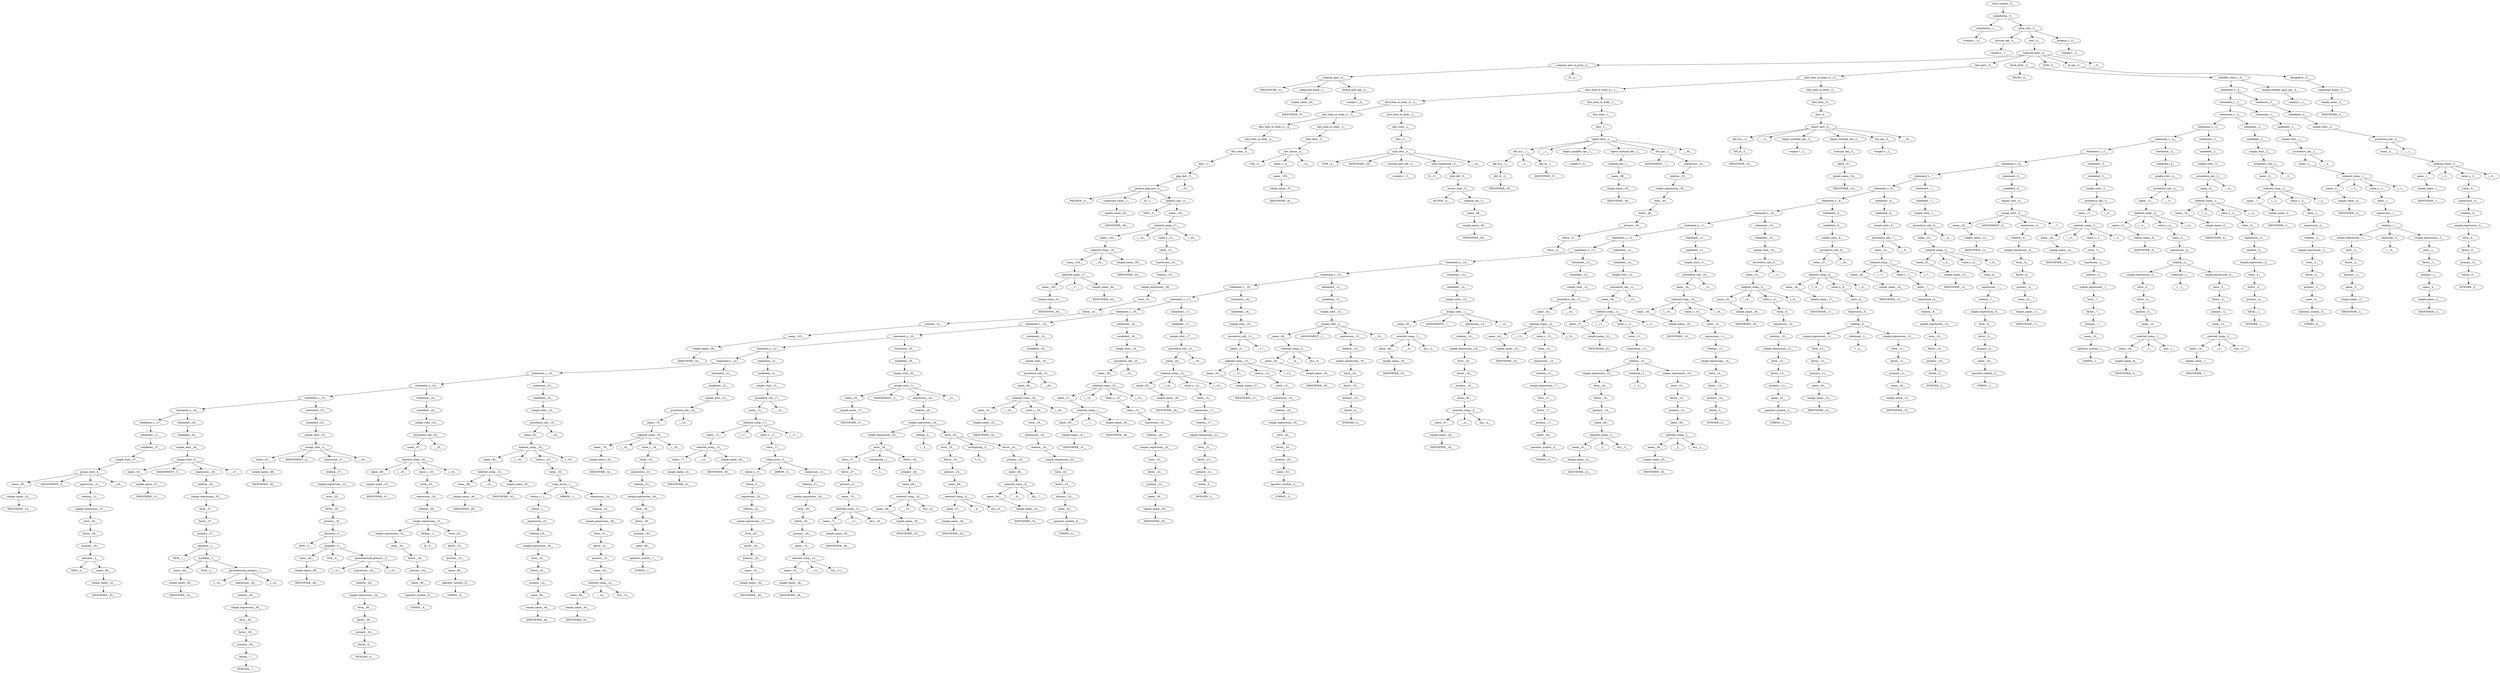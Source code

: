 digraph G {
	" start_symbol__0__ " -> " compilation__0__ ";
	" compilation__0__ " -> " compilation__1__ ";
	" compilation__0__ " -> " comp_unit__0__ ";
	" comp_unit__0__ " -> " private_opt__0__ ";
	" comp_unit__0__ " -> " unit__0__ ";
	" comp_unit__0__ " -> " pragma_s__0__ ";
	" pragma_s__0__ " -> " <empty>__0__ ";
	" unit__0__ " -> " subprog_body__0__ ";
	" subprog_body__0__ " -> " subprog_spec_is_push__0__ ";
	" subprog_body__0__ " -> " decl_part__0__ ";
	" subprog_body__0__ " -> " block_body__0__ ";
	" subprog_body__0__ " -> " END__0__ ";
	" subprog_body__0__ " -> " id_opt__0__ ";
	" subprog_body__0__ " -> " ;__0__ ";
	" id_opt__0__ " -> " designator__0__ ";
	" designator__0__ " -> " compound_name__0__ ";
	" compound_name__0__ " -> " simple_name__0__ ";
	" simple_name__0__ " -> " IDENTIFIER__0__ ";
	" block_body__0__ " -> " BEGIN__0__ ";
	" block_body__0__ " -> " handled_stmt_s__0__ ";
	" handled_stmt_s__0__ " -> " statement_s__0__ ";
	" handled_stmt_s__0__ " -> " except_handler_part_opt__0__ ";
	" except_handler_part_opt__0__ " -> " <empty>__1__ ";
	" statement_s__0__ " -> " statement_s__1__ ";
	" statement_s__0__ " -> " statement__0__ ";
	" statement__0__ " -> " unlabeled__0__ ";
	" unlabeled__0__ " -> " simple_stmt__0__ ";
	" simple_stmt__0__ " -> " procedure_call__0__ ";
	" procedure_call__0__ " -> " name__0__ ";
	" procedure_call__0__ " -> " ;__1__ ";
	" name__0__ " -> " indexed_comp__0__ ";
	" indexed_comp__0__ " -> " name__1__ ";
	" indexed_comp__0__ " -> " (__0__ ";
	" indexed_comp__0__ " -> " value_s__0__ ";
	" indexed_comp__0__ " -> " )__0__ ";
	" value_s__0__ " -> " value__0__ ";
	" value__0__ " -> " expression__0__ ";
	" expression__0__ " -> " relation__0__ ";
	" relation__0__ " -> " simple_expression__0__ ";
	" simple_expression__0__ " -> " term__0__ ";
	" term__0__ " -> " factor__0__ ";
	" factor__0__ " -> " primary__0__ ";
	" primary__0__ " -> " literal__0__ ";
	" literal__0__ " -> " INTEGER__0__ ";
	" name__1__ " -> " simple_name__1__ ";
	" simple_name__1__ " -> " IDENTIFIER__1__ ";
	" statement_s__1__ " -> " statement_s__2__ ";
	" statement_s__1__ " -> " statement__1__ ";
	" statement__1__ " -> " unlabeled__1__ ";
	" unlabeled__1__ " -> " simple_stmt__1__ ";
	" simple_stmt__1__ " -> " procedure_call__1__ ";
	" procedure_call__1__ " -> " name__2__ ";
	" procedure_call__1__ " -> " ;__2__ ";
	" name__2__ " -> " indexed_comp__1__ ";
	" indexed_comp__1__ " -> " name__3__ ";
	" indexed_comp__1__ " -> " (__1__ ";
	" indexed_comp__1__ " -> " value_s__1__ ";
	" indexed_comp__1__ " -> " )__1__ ";
	" value_s__1__ " -> " value__1__ ";
	" value__1__ " -> " expression__1__ ";
	" expression__1__ " -> " relation__1__ ";
	" relation__1__ " -> " simple_expression__1__ ";
	" relation__1__ " -> " relational__0__ ";
	" relation__1__ " -> " simple_expression__2__ ";
	" simple_expression__2__ " -> " term__1__ ";
	" term__1__ " -> " factor__1__ ";
	" factor__1__ " -> " primary__1__ ";
	" primary__1__ " -> " name__4__ ";
	" name__4__ " -> " simple_name__2__ ";
	" simple_name__2__ " -> " IDENTIFIER__2__ ";
	" relational__0__ " -> " =__0__ ";
	" simple_expression__1__ " -> " term__2__ ";
	" term__2__ " -> " factor__2__ ";
	" factor__2__ " -> " primary__2__ ";
	" primary__2__ " -> " name__5__ ";
	" name__5__ " -> " simple_name__3__ ";
	" simple_name__3__ " -> " IDENTIFIER__3__ ";
	" name__3__ " -> " simple_name__4__ ";
	" simple_name__4__ " -> " IDENTIFIER__4__ ";
	" statement_s__2__ " -> " statement_s__3__ ";
	" statement_s__2__ " -> " statement__2__ ";
	" statement__2__ " -> " unlabeled__2__ ";
	" unlabeled__2__ " -> " simple_stmt__2__ ";
	" simple_stmt__2__ " -> " procedure_call__2__ ";
	" procedure_call__2__ " -> " name__6__ ";
	" procedure_call__2__ " -> " ;__3__ ";
	" name__6__ " -> " indexed_comp__2__ ";
	" indexed_comp__2__ " -> " name__7__ ";
	" indexed_comp__2__ " -> " (__2__ ";
	" indexed_comp__2__ " -> " value_s__2__ ";
	" indexed_comp__2__ " -> " )__2__ ";
	" value_s__2__ " -> " value__2__ ";
	" value__2__ " -> " expression__2__ ";
	" expression__2__ " -> " relation__2__ ";
	" relation__2__ " -> " simple_expression__3__ ";
	" simple_expression__3__ " -> " term__3__ ";
	" term__3__ " -> " factor__3__ ";
	" factor__3__ " -> " primary__3__ ";
	" primary__3__ " -> " name__8__ ";
	" name__8__ " -> " operator_symbol__0__ ";
	" operator_symbol__0__ " -> " STRING__0__ ";
	" name__7__ " -> " simple_name__5__ ";
	" simple_name__5__ " -> " IDENTIFIER__5__ ";
	" statement_s__3__ " -> " statement_s__4__ ";
	" statement_s__3__ " -> " statement__3__ ";
	" statement__3__ " -> " unlabeled__3__ ";
	" unlabeled__3__ " -> " simple_stmt__3__ ";
	" simple_stmt__3__ " -> " procedure_call__3__ ";
	" procedure_call__3__ " -> " name__9__ ";
	" procedure_call__3__ " -> " ;__4__ ";
	" name__9__ " -> " indexed_comp__3__ ";
	" indexed_comp__3__ " -> " name__10__ ";
	" indexed_comp__3__ " -> " (__3__ ";
	" indexed_comp__3__ " -> " value_s__3__ ";
	" indexed_comp__3__ " -> " )__3__ ";
	" value_s__3__ " -> " value__3__ ";
	" value__3__ " -> " expression__3__ ";
	" expression__3__ " -> " relation__3__ ";
	" relation__3__ " -> " simple_expression__4__ ";
	" simple_expression__4__ " -> " term__4__ ";
	" term__4__ " -> " factor__4__ ";
	" factor__4__ " -> " primary__4__ ";
	" primary__4__ " -> " literal__1__ ";
	" literal__1__ " -> " INTEGER__1__ ";
	" name__10__ " -> " simple_name__6__ ";
	" simple_name__6__ " -> " IDENTIFIER__6__ ";
	" statement_s__4__ " -> " statement_s__5__ ";
	" statement_s__4__ " -> " statement__4__ ";
	" statement__4__ " -> " unlabeled__4__ ";
	" unlabeled__4__ " -> " simple_stmt__4__ ";
	" simple_stmt__4__ " -> " procedure_call__4__ ";
	" procedure_call__4__ " -> " name__11__ ";
	" procedure_call__4__ " -> " ;__5__ ";
	" name__11__ " -> " indexed_comp__4__ ";
	" indexed_comp__4__ " -> " name__12__ ";
	" indexed_comp__4__ " -> " (__4__ ";
	" indexed_comp__4__ " -> " value_s__4__ ";
	" indexed_comp__4__ " -> " )__4__ ";
	" value_s__4__ " -> " value__4__ ";
	" value__4__ " -> " expression__4__ ";
	" expression__4__ " -> " relation__4__ ";
	" relation__4__ " -> " simple_expression__5__ ";
	" relation__4__ " -> " relational__1__ ";
	" relation__4__ " -> " simple_expression__6__ ";
	" simple_expression__6__ " -> " term__5__ ";
	" term__5__ " -> " factor__5__ ";
	" factor__5__ " -> " primary__5__ ";
	" primary__5__ " -> " name__13__ ";
	" name__13__ " -> " selected_comp__0__ ";
	" selected_comp__0__ " -> " name__14__ ";
	" selected_comp__0__ " -> " .__0__ ";
	" selected_comp__0__ " -> " ALL__0__ ";
	" name__14__ " -> " simple_name__7__ ";
	" simple_name__7__ " -> " IDENTIFIER__7__ ";
	" relational__1__ " -> " =__1__ ";
	" simple_expression__5__ " -> " term__6__ ";
	" term__6__ " -> " factor__6__ ";
	" factor__6__ " -> " primary__6__ ";
	" primary__6__ " -> " name__15__ ";
	" name__15__ " -> " selected_comp__1__ ";
	" selected_comp__1__ " -> " name__16__ ";
	" selected_comp__1__ " -> " .__1__ ";
	" selected_comp__1__ " -> " ALL__1__ ";
	" name__16__ " -> " simple_name__8__ ";
	" simple_name__8__ " -> " IDENTIFIER__8__ ";
	" name__12__ " -> " simple_name__9__ ";
	" simple_name__9__ " -> " IDENTIFIER__9__ ";
	" statement_s__5__ " -> " statement_s__6__ ";
	" statement_s__5__ " -> " statement__5__ ";
	" statement__5__ " -> " unlabeled__5__ ";
	" unlabeled__5__ " -> " simple_stmt__5__ ";
	" simple_stmt__5__ " -> " procedure_call__5__ ";
	" procedure_call__5__ " -> " name__17__ ";
	" procedure_call__5__ " -> " ;__6__ ";
	" name__17__ " -> " indexed_comp__5__ ";
	" indexed_comp__5__ " -> " name__18__ ";
	" indexed_comp__5__ " -> " (__5__ ";
	" indexed_comp__5__ " -> " value_s__5__ ";
	" indexed_comp__5__ " -> " )__5__ ";
	" value_s__5__ " -> " value__5__ ";
	" value__5__ " -> " expression__5__ ";
	" expression__5__ " -> " relation__5__ ";
	" relation__5__ " -> " simple_expression__7__ ";
	" simple_expression__7__ " -> " term__7__ ";
	" term__7__ " -> " factor__7__ ";
	" factor__7__ " -> " primary__7__ ";
	" primary__7__ " -> " name__19__ ";
	" name__19__ " -> " operator_symbol__1__ ";
	" operator_symbol__1__ " -> " STRING__1__ ";
	" name__18__ " -> " simple_name__10__ ";
	" simple_name__10__ " -> " IDENTIFIER__10__ ";
	" statement_s__6__ " -> " statement_s__7__ ";
	" statement_s__6__ " -> " statement__6__ ";
	" statement__6__ " -> " unlabeled__6__ ";
	" unlabeled__6__ " -> " simple_stmt__6__ ";
	" simple_stmt__6__ " -> " assign_stmt__0__ ";
	" assign_stmt__0__ " -> " name__20__ ";
	" assign_stmt__0__ " -> " ASSIGNMENT__0__ ";
	" assign_stmt__0__ " -> " expression__6__ ";
	" assign_stmt__0__ " -> " ;__7__ ";
	" expression__6__ " -> " relation__6__ ";
	" relation__6__ " -> " simple_expression__8__ ";
	" simple_expression__8__ " -> " term__8__ ";
	" term__8__ " -> " factor__8__ ";
	" factor__8__ " -> " primary__8__ ";
	" primary__8__ " -> " name__21__ ";
	" name__21__ " -> " simple_name__11__ ";
	" simple_name__11__ " -> " IDENTIFIER__11__ ";
	" name__20__ " -> " simple_name__12__ ";
	" simple_name__12__ " -> " IDENTIFIER__12__ ";
	" statement_s__7__ " -> " statement_s__8__ ";
	" statement_s__7__ " -> " statement__7__ ";
	" statement__7__ " -> " unlabeled__7__ ";
	" unlabeled__7__ " -> " simple_stmt__7__ ";
	" simple_stmt__7__ " -> " procedure_call__6__ ";
	" procedure_call__6__ " -> " name__22__ ";
	" procedure_call__6__ " -> " ;__8__ ";
	" name__22__ " -> " indexed_comp__6__ ";
	" indexed_comp__6__ " -> " name__23__ ";
	" indexed_comp__6__ " -> " (__6__ ";
	" indexed_comp__6__ " -> " value_s__6__ ";
	" indexed_comp__6__ " -> " )__6__ ";
	" value_s__6__ " -> " value__6__ ";
	" value__6__ " -> " expression__7__ ";
	" expression__7__ " -> " relation__7__ ";
	" relation__7__ " -> " simple_expression__9__ ";
	" simple_expression__9__ " -> " term__9__ ";
	" term__9__ " -> " factor__9__ ";
	" factor__9__ " -> " primary__9__ ";
	" primary__9__ " -> " name__24__ ";
	" name__24__ " -> " operator_symbol__2__ ";
	" operator_symbol__2__ " -> " STRING__2__ ";
	" name__23__ " -> " simple_name__13__ ";
	" simple_name__13__ " -> " IDENTIFIER__13__ ";
	" statement_s__8__ " -> " statement_s__9__ ";
	" statement_s__8__ " -> " statement__8__ ";
	" statement__8__ " -> " unlabeled__8__ ";
	" unlabeled__8__ " -> " simple_stmt__8__ ";
	" simple_stmt__8__ " -> " procedure_call__7__ ";
	" procedure_call__7__ " -> " name__25__ ";
	" procedure_call__7__ " -> " ;__9__ ";
	" name__25__ " -> " indexed_comp__7__ ";
	" indexed_comp__7__ " -> " name__26__ ";
	" indexed_comp__7__ " -> " (__7__ ";
	" indexed_comp__7__ " -> " value_s__7__ ";
	" indexed_comp__7__ " -> " )__7__ ";
	" value_s__7__ " -> " value__7__ ";
	" value__7__ " -> " expression__8__ ";
	" expression__8__ " -> " relation__8__ ";
	" relation__8__ " -> " simple_expression__10__ ";
	" simple_expression__10__ " -> " term__10__ ";
	" term__10__ " -> " factor__10__ ";
	" factor__10__ " -> " primary__10__ ";
	" primary__10__ " -> " literal__2__ ";
	" literal__2__ " -> " INTEGER__2__ ";
	" name__26__ " -> " simple_name__14__ ";
	" simple_name__14__ " -> " IDENTIFIER__14__ ";
	" statement_s__9__ " -> " statement_s__10__ ";
	" statement_s__9__ " -> " statement__9__ ";
	" statement__9__ " -> " unlabeled__9__ ";
	" unlabeled__9__ " -> " simple_stmt__9__ ";
	" simple_stmt__9__ " -> " procedure_call__8__ ";
	" procedure_call__8__ " -> " name__27__ ";
	" procedure_call__8__ " -> " ;__10__ ";
	" name__27__ " -> " indexed_comp__8__ ";
	" indexed_comp__8__ " -> " name__28__ ";
	" indexed_comp__8__ " -> " (__8__ ";
	" indexed_comp__8__ " -> " value_s__8__ ";
	" indexed_comp__8__ " -> " )__8__ ";
	" value_s__8__ " -> " value__8__ ";
	" value__8__ " -> " expression__9__ ";
	" expression__9__ " -> " relation__9__ ";
	" relation__9__ " -> " simple_expression__11__ ";
	" relation__9__ " -> " relational__2__ ";
	" relation__9__ " -> " simple_expression__12__ ";
	" simple_expression__12__ " -> " term__11__ ";
	" term__11__ " -> " factor__11__ ";
	" factor__11__ " -> " primary__11__ ";
	" primary__11__ " -> " name__29__ ";
	" name__29__ " -> " simple_name__15__ ";
	" simple_name__15__ " -> " IDENTIFIER__15__ ";
	" relational__2__ " -> " =__2__ ";
	" simple_expression__11__ " -> " term__12__ ";
	" term__12__ " -> " factor__12__ ";
	" factor__12__ " -> " primary__12__ ";
	" primary__12__ " -> " name__30__ ";
	" name__30__ " -> " simple_name__16__ ";
	" simple_name__16__ " -> " IDENTIFIER__16__ ";
	" name__28__ " -> " simple_name__17__ ";
	" simple_name__17__ " -> " IDENTIFIER__17__ ";
	" statement_s__10__ " -> " statement_s__11__ ";
	" statement_s__10__ " -> " statement__10__ ";
	" statement__10__ " -> " unlabeled__10__ ";
	" unlabeled__10__ " -> " simple_stmt__10__ ";
	" simple_stmt__10__ " -> " procedure_call__9__ ";
	" procedure_call__9__ " -> " name__31__ ";
	" procedure_call__9__ " -> " ;__11__ ";
	" name__31__ " -> " indexed_comp__9__ ";
	" indexed_comp__9__ " -> " name__32__ ";
	" indexed_comp__9__ " -> " (__9__ ";
	" indexed_comp__9__ " -> " value_s__9__ ";
	" indexed_comp__9__ " -> " )__9__ ";
	" value_s__9__ " -> " value__9__ ";
	" value__9__ " -> " expression__10__ ";
	" expression__10__ " -> " relation__10__ ";
	" relation__10__ " -> " simple_expression__13__ ";
	" simple_expression__13__ " -> " term__13__ ";
	" term__13__ " -> " factor__13__ ";
	" factor__13__ " -> " primary__13__ ";
	" primary__13__ " -> " name__33__ ";
	" name__33__ " -> " operator_symbol__3__ ";
	" operator_symbol__3__ " -> " STRING__3__ ";
	" name__32__ " -> " simple_name__18__ ";
	" simple_name__18__ " -> " IDENTIFIER__18__ ";
	" statement_s__11__ " -> " statement_s__12__ ";
	" statement_s__11__ " -> " statement__11__ ";
	" statement__11__ " -> " unlabeled__11__ ";
	" unlabeled__11__ " -> " simple_stmt__11__ ";
	" simple_stmt__11__ " -> " procedure_call__10__ ";
	" procedure_call__10__ " -> " name__34__ ";
	" procedure_call__10__ " -> " ;__12__ ";
	" name__34__ " -> " indexed_comp__10__ ";
	" indexed_comp__10__ " -> " name__35__ ";
	" indexed_comp__10__ " -> " (__10__ ";
	" indexed_comp__10__ " -> " value_s__10__ ";
	" indexed_comp__10__ " -> " )__10__ ";
	" value_s__10__ " -> " value__10__ ";
	" value__10__ " -> " expression__11__ ";
	" expression__11__ " -> " relation__11__ ";
	" relation__11__ " -> " simple_expression__14__ ";
	" simple_expression__14__ " -> " term__14__ ";
	" term__14__ " -> " factor__14__ ";
	" factor__14__ " -> " primary__14__ ";
	" primary__14__ " -> " literal__3__ ";
	" literal__3__ " -> " INTEGER__3__ ";
	" name__35__ " -> " simple_name__19__ ";
	" simple_name__19__ " -> " IDENTIFIER__19__ ";
	" statement_s__12__ " -> " statement_s__13__ ";
	" statement_s__12__ " -> " statement__12__ ";
	" statement__12__ " -> " unlabeled__12__ ";
	" unlabeled__12__ " -> " simple_stmt__12__ ";
	" simple_stmt__12__ " -> " procedure_call__11__ ";
	" procedure_call__11__ " -> " name__36__ ";
	" procedure_call__11__ " -> " ;__13__ ";
	" name__36__ " -> " indexed_comp__11__ ";
	" indexed_comp__11__ " -> " name__37__ ";
	" indexed_comp__11__ " -> " (__11__ ";
	" indexed_comp__11__ " -> " value_s__11__ ";
	" indexed_comp__11__ " -> " )__11__ ";
	" value_s__11__ " -> " value__11__ ";
	" value__11__ " -> " expression__12__ ";
	" expression__12__ " -> " relation__12__ ";
	" relation__12__ " -> " simple_expression__15__ ";
	" relation__12__ " -> " relational__3__ ";
	" relation__12__ " -> " simple_expression__16__ ";
	" simple_expression__16__ " -> " term__15__ ";
	" term__15__ " -> " factor__15__ ";
	" factor__15__ " -> " primary__15__ ";
	" primary__15__ " -> " name__38__ ";
	" name__38__ " -> " selected_comp__2__ ";
	" selected_comp__2__ " -> " name__39__ ";
	" selected_comp__2__ " -> " .__2__ ";
	" selected_comp__2__ " -> " ALL__2__ ";
	" name__39__ " -> " simple_name__20__ ";
	" simple_name__20__ " -> " IDENTIFIER__20__ ";
	" relational__3__ " -> " =__3__ ";
	" simple_expression__15__ " -> " term__16__ ";
	" term__16__ " -> " factor__16__ ";
	" factor__16__ " -> " primary__16__ ";
	" primary__16__ " -> " name__40__ ";
	" name__40__ " -> " selected_comp__3__ ";
	" selected_comp__3__ " -> " name__41__ ";
	" selected_comp__3__ " -> " .__3__ ";
	" selected_comp__3__ " -> " ALL__3__ ";
	" name__41__ " -> " simple_name__21__ ";
	" simple_name__21__ " -> " IDENTIFIER__21__ ";
	" name__37__ " -> " simple_name__22__ ";
	" simple_name__22__ " -> " IDENTIFIER__22__ ";
	" statement_s__13__ " -> " statement_s__14__ ";
	" statement_s__13__ " -> " statement__13__ ";
	" statement__13__ " -> " unlabeled__13__ ";
	" unlabeled__13__ " -> " simple_stmt__13__ ";
	" simple_stmt__13__ " -> " procedure_call__12__ ";
	" procedure_call__12__ " -> " name__42__ ";
	" procedure_call__12__ " -> " ;__14__ ";
	" name__42__ " -> " indexed_comp__12__ ";
	" indexed_comp__12__ " -> " name__43__ ";
	" indexed_comp__12__ " -> " (__12__ ";
	" indexed_comp__12__ " -> " value_s__12__ ";
	" indexed_comp__12__ " -> " )__12__ ";
	" value_s__12__ " -> " value__12__ ";
	" value__12__ " -> " expression__13__ ";
	" expression__13__ " -> " relation__13__ ";
	" relation__13__ " -> " simple_expression__17__ ";
	" simple_expression__17__ " -> " term__17__ ";
	" term__17__ " -> " factor__17__ ";
	" factor__17__ " -> " primary__17__ ";
	" primary__17__ " -> " name__44__ ";
	" name__44__ " -> " operator_symbol__4__ ";
	" operator_symbol__4__ " -> " STRING__4__ ";
	" name__43__ " -> " simple_name__23__ ";
	" simple_name__23__ " -> " IDENTIFIER__23__ ";
	" statement_s__14__ " -> " statement_s__15__ ";
	" statement_s__14__ " -> " statement__14__ ";
	" statement__14__ " -> " unlabeled__14__ ";
	" unlabeled__14__ " -> " simple_stmt__14__ ";
	" simple_stmt__14__ " -> " assign_stmt__1__ ";
	" assign_stmt__1__ " -> " name__45__ ";
	" assign_stmt__1__ " -> " ASSIGNMENT__1__ ";
	" assign_stmt__1__ " -> " expression__14__ ";
	" assign_stmt__1__ " -> " ;__15__ ";
	" expression__14__ " -> " relation__14__ ";
	" relation__14__ " -> " simple_expression__18__ ";
	" simple_expression__18__ " -> " term__18__ ";
	" term__18__ " -> " factor__18__ ";
	" factor__18__ " -> " primary__18__ ";
	" primary__18__ " -> " name__46__ ";
	" name__46__ " -> " selected_comp__4__ ";
	" selected_comp__4__ " -> " name__47__ ";
	" selected_comp__4__ " -> " .__4__ ";
	" selected_comp__4__ " -> " ALL__4__ ";
	" name__47__ " -> " simple_name__24__ ";
	" simple_name__24__ " -> " IDENTIFIER__24__ ";
	" name__45__ " -> " selected_comp__5__ ";
	" selected_comp__5__ " -> " name__48__ ";
	" selected_comp__5__ " -> " .__5__ ";
	" selected_comp__5__ " -> " ALL__5__ ";
	" name__48__ " -> " simple_name__25__ ";
	" simple_name__25__ " -> " IDENTIFIER__25__ ";
	" statement_s__15__ " -> " statement_s__16__ ";
	" statement_s__15__ " -> " statement__15__ ";
	" statement__15__ " -> " unlabeled__15__ ";
	" unlabeled__15__ " -> " simple_stmt__15__ ";
	" simple_stmt__15__ " -> " assign_stmt__2__ ";
	" assign_stmt__2__ " -> " name__49__ ";
	" assign_stmt__2__ " -> " ASSIGNMENT__2__ ";
	" assign_stmt__2__ " -> " expression__15__ ";
	" assign_stmt__2__ " -> " ;__16__ ";
	" expression__15__ " -> " relation__15__ ";
	" relation__15__ " -> " simple_expression__19__ ";
	" simple_expression__19__ " -> " term__19__ ";
	" term__19__ " -> " factor__19__ ";
	" factor__19__ " -> " primary__19__ ";
	" primary__19__ " -> " literal__4__ ";
	" literal__4__ " -> " INTEGER__4__ ";
	" name__49__ " -> " selected_comp__6__ ";
	" selected_comp__6__ " -> " name__50__ ";
	" selected_comp__6__ " -> " .__6__ ";
	" selected_comp__6__ " -> " ALL__6__ ";
	" name__50__ " -> " simple_name__26__ ";
	" simple_name__26__ " -> " IDENTIFIER__26__ ";
	" statement_s__16__ " -> " statement_s__17__ ";
	" statement_s__16__ " -> " statement__16__ ";
	" statement__16__ " -> " unlabeled__16__ ";
	" unlabeled__16__ " -> " simple_stmt__16__ ";
	" simple_stmt__16__ " -> " procedure_call__13__ ";
	" procedure_call__13__ " -> " name__51__ ";
	" procedure_call__13__ " -> " ;__17__ ";
	" name__51__ " -> " indexed_comp__13__ ";
	" indexed_comp__13__ " -> " name__52__ ";
	" indexed_comp__13__ " -> " (__13__ ";
	" indexed_comp__13__ " -> " value_s__13__ ";
	" indexed_comp__13__ " -> " )__13__ ";
	" value_s__13__ " -> " value__13__ ";
	" value__13__ " -> " expression__16__ ";
	" expression__16__ " -> " relation__16__ ";
	" relation__16__ " -> " simple_expression__20__ ";
	" simple_expression__20__ " -> " term__20__ ";
	" term__20__ " -> " factor__20__ ";
	" factor__20__ " -> " primary__20__ ";
	" primary__20__ " -> " name__53__ ";
	" name__53__ " -> " operator_symbol__5__ ";
	" operator_symbol__5__ " -> " STRING__5__ ";
	" name__52__ " -> " simple_name__27__ ";
	" simple_name__27__ " -> " IDENTIFIER__27__ ";
	" statement_s__17__ " -> " statement_s__18__ ";
	" statement_s__17__ " -> " statement__17__ ";
	" statement__17__ " -> " unlabeled__17__ ";
	" unlabeled__17__ " -> " simple_stmt__17__ ";
	" simple_stmt__17__ " -> " procedure_call__14__ ";
	" procedure_call__14__ " -> " name__54__ ";
	" procedure_call__14__ " -> " ;__18__ ";
	" name__54__ " -> " indexed_comp__14__ ";
	" indexed_comp__14__ " -> " name__55__ ";
	" indexed_comp__14__ " -> " (__14__ ";
	" indexed_comp__14__ " -> " value_s__14__ ";
	" indexed_comp__14__ " -> " )__14__ ";
	" value_s__14__ " -> " value__14__ ";
	" value__14__ " -> " expression__17__ ";
	" expression__17__ " -> " relation__17__ ";
	" relation__17__ " -> " simple_expression__21__ ";
	" simple_expression__21__ " -> " term__21__ ";
	" term__21__ " -> " factor__21__ ";
	" factor__21__ " -> " primary__21__ ";
	" primary__21__ " -> " literal__5__ ";
	" literal__5__ " -> " INTEGER__5__ ";
	" name__55__ " -> " simple_name__28__ ";
	" simple_name__28__ " -> " IDENTIFIER__28__ ";
	" statement_s__18__ " -> " statement_s__19__ ";
	" statement_s__18__ " -> " statement__18__ ";
	" statement__18__ " -> " unlabeled__18__ ";
	" unlabeled__18__ " -> " simple_stmt__18__ ";
	" simple_stmt__18__ " -> " procedure_call__15__ ";
	" procedure_call__15__ " -> " name__56__ ";
	" procedure_call__15__ " -> " ;__19__ ";
	" name__56__ " -> " indexed_comp__15__ ";
	" indexed_comp__15__ " -> " name__57__ ";
	" indexed_comp__15__ " -> " (__15__ ";
	" indexed_comp__15__ " -> " value_s__15__ ";
	" indexed_comp__15__ " -> " )__15__ ";
	" value_s__15__ " -> " value__15__ ";
	" value__15__ " -> " expression__18__ ";
	" expression__18__ " -> " relation__18__ ";
	" relation__18__ " -> " simple_expression__22__ ";
	" simple_expression__22__ " -> " term__22__ ";
	" term__22__ " -> " factor__22__ ";
	" factor__22__ " -> " primary__22__ ";
	" primary__22__ " -> " name__58__ ";
	" name__58__ " -> " simple_name__29__ ";
	" simple_name__29__ " -> " IDENTIFIER__29__ ";
	" name__57__ " -> " selected_comp__7__ ";
	" selected_comp__7__ " -> " name__59__ ";
	" selected_comp__7__ " -> " .__7__ ";
	" selected_comp__7__ " -> " simple_name__30__ ";
	" simple_name__30__ " -> " IDENTIFIER__30__ ";
	" name__59__ " -> " simple_name__31__ ";
	" simple_name__31__ " -> " IDENTIFIER__31__ ";
	" statement_s__19__ " -> " statement_s__20__ ";
	" statement_s__19__ " -> " statement__19__ ";
	" statement__19__ " -> " unlabeled__19__ ";
	" unlabeled__19__ " -> " simple_stmt__19__ ";
	" simple_stmt__19__ " -> " procedure_call__16__ ";
	" procedure_call__16__ " -> " name__60__ ";
	" procedure_call__16__ " -> " ;__20__ ";
	" name__60__ " -> " indexed_comp__16__ ";
	" indexed_comp__16__ " -> " name__61__ ";
	" indexed_comp__16__ " -> " (__16__ ";
	" indexed_comp__16__ " -> " value_s__16__ ";
	" indexed_comp__16__ " -> " )__16__ ";
	" value_s__16__ " -> " value__16__ ";
	" value__16__ " -> " expression__19__ ";
	" expression__19__ " -> " relation__19__ ";
	" relation__19__ " -> " simple_expression__23__ ";
	" simple_expression__23__ " -> " term__23__ ";
	" term__23__ " -> " factor__23__ ";
	" factor__23__ " -> " primary__23__ ";
	" primary__23__ " -> " name__62__ ";
	" name__62__ " -> " operator_symbol__6__ ";
	" operator_symbol__6__ " -> " STRING__6__ ";
	" name__61__ " -> " simple_name__32__ ";
	" simple_name__32__ " -> " IDENTIFIER__32__ ";
	" statement_s__20__ " -> " statement_s__21__ ";
	" statement_s__20__ " -> " statement__20__ ";
	" statement__20__ " -> " unlabeled__20__ ";
	" unlabeled__20__ " -> " simple_stmt__20__ ";
	" simple_stmt__20__ " -> " assign_stmt__3__ ";
	" assign_stmt__3__ " -> " name__63__ ";
	" assign_stmt__3__ " -> " ASSIGNMENT__3__ ";
	" assign_stmt__3__ " -> " expression__20__ ";
	" assign_stmt__3__ " -> " ;__21__ ";
	" expression__20__ " -> " relation__20__ ";
	" relation__20__ " -> " simple_expression__24__ ";
	" simple_expression__24__ " -> " simple_expression__25__ ";
	" simple_expression__24__ " -> " adding__0__ ";
	" simple_expression__24__ " -> " term__24__ ";
	" term__24__ " -> " term__25__ ";
	" term__24__ " -> " multiplying__0__ ";
	" term__24__ " -> " factor__24__ ";
	" factor__24__ " -> " primary__24__ ";
	" primary__24__ " -> " name__64__ ";
	" name__64__ " -> " selected_comp__8__ ";
	" selected_comp__8__ " -> " name__65__ ";
	" selected_comp__8__ " -> " .__8__ ";
	" selected_comp__8__ " -> " ALL__7__ ";
	" name__65__ " -> " simple_name__33__ ";
	" simple_name__33__ " -> " IDENTIFIER__33__ ";
	" multiplying__0__ " -> " *__0__ ";
	" term__25__ " -> " factor__25__ ";
	" factor__25__ " -> " primary__25__ ";
	" primary__25__ " -> " name__66__ ";
	" name__66__ " -> " selected_comp__9__ ";
	" selected_comp__9__ " -> " name__67__ ";
	" selected_comp__9__ " -> " .__9__ ";
	" selected_comp__9__ " -> " ALL__8__ ";
	" name__67__ " -> " simple_name__34__ ";
	" simple_name__34__ " -> " IDENTIFIER__34__ ";
	" adding__0__ " -> " +__0__ ";
	" simple_expression__25__ " -> " term__26__ ";
	" term__26__ " -> " term__27__ ";
	" term__26__ " -> " multiplying__1__ ";
	" term__26__ " -> " factor__26__ ";
	" factor__26__ " -> " primary__26__ ";
	" primary__26__ " -> " name__68__ ";
	" name__68__ " -> " selected_comp__10__ ";
	" selected_comp__10__ " -> " name__69__ ";
	" selected_comp__10__ " -> " .__10__ ";
	" selected_comp__10__ " -> " ALL__9__ ";
	" name__69__ " -> " simple_name__35__ ";
	" simple_name__35__ " -> " IDENTIFIER__35__ ";
	" multiplying__1__ " -> " *__1__ ";
	" term__27__ " -> " factor__27__ ";
	" factor__27__ " -> " primary__27__ ";
	" primary__27__ " -> " name__70__ ";
	" name__70__ " -> " selected_comp__11__ ";
	" selected_comp__11__ " -> " name__71__ ";
	" selected_comp__11__ " -> " .__11__ ";
	" selected_comp__11__ " -> " ALL__10__ ";
	" name__71__ " -> " simple_name__36__ ";
	" simple_name__36__ " -> " IDENTIFIER__36__ ";
	" name__63__ " -> " simple_name__37__ ";
	" simple_name__37__ " -> " IDENTIFIER__37__ ";
	" statement_s__21__ " -> " statement_s__22__ ";
	" statement_s__21__ " -> " statement__21__ ";
	" statement__21__ " -> " unlabeled__21__ ";
	" unlabeled__21__ " -> " simple_stmt__21__ ";
	" simple_stmt__21__ " -> " procedure_call__17__ ";
	" procedure_call__17__ " -> " name__72__ ";
	" procedure_call__17__ " -> " ;__22__ ";
	" name__72__ " -> " indexed_comp__17__ ";
	" indexed_comp__17__ " -> " name__73__ ";
	" indexed_comp__17__ " -> " (__17__ ";
	" indexed_comp__17__ " -> " value_s__17__ ";
	" indexed_comp__17__ " -> " )__17__ ";
	" value_s__17__ " -> " value__17__ ";
	" value__17__ " -> " comp_assoc__0__ ";
	" comp_assoc__0__ " -> " choice_s__0__ ";
	" comp_assoc__0__ " -> " ARROW__0__ ";
	" comp_assoc__0__ " -> " expression__21__ ";
	" expression__21__ " -> " relation__21__ ";
	" relation__21__ " -> " simple_expression__26__ ";
	" simple_expression__26__ " -> " term__28__ ";
	" term__28__ " -> " factor__28__ ";
	" factor__28__ " -> " primary__28__ ";
	" primary__28__ " -> " name__74__ ";
	" name__74__ " -> " selected_comp__12__ ";
	" selected_comp__12__ " -> " name__75__ ";
	" selected_comp__12__ " -> " .__12__ ";
	" selected_comp__12__ " -> " ALL__11__ ";
	" name__75__ " -> " simple_name__38__ ";
	" simple_name__38__ " -> " IDENTIFIER__38__ ";
	" choice_s__0__ " -> " choice__0__ ";
	" choice__0__ " -> " expression__22__ ";
	" expression__22__ " -> " relation__22__ ";
	" relation__22__ " -> " simple_expression__27__ ";
	" simple_expression__27__ " -> " term__29__ ";
	" term__29__ " -> " factor__29__ ";
	" factor__29__ " -> " primary__29__ ";
	" primary__29__ " -> " name__76__ ";
	" name__76__ " -> " simple_name__39__ ";
	" simple_name__39__ " -> " IDENTIFIER__39__ ";
	" name__73__ " -> " selected_comp__13__ ";
	" selected_comp__13__ " -> " name__77__ ";
	" selected_comp__13__ " -> " .__13__ ";
	" selected_comp__13__ " -> " simple_name__40__ ";
	" simple_name__40__ " -> " IDENTIFIER__40__ ";
	" name__77__ " -> " simple_name__41__ ";
	" simple_name__41__ " -> " IDENTIFIER__41__ ";
	" statement_s__22__ " -> " statement_s__23__ ";
	" statement_s__22__ " -> " statement__22__ ";
	" statement__22__ " -> " unlabeled__22__ ";
	" unlabeled__22__ " -> " simple_stmt__22__ ";
	" simple_stmt__22__ " -> " procedure_call__18__ ";
	" procedure_call__18__ " -> " name__78__ ";
	" procedure_call__18__ " -> " ;__23__ ";
	" name__78__ " -> " indexed_comp__18__ ";
	" indexed_comp__18__ " -> " name__79__ ";
	" indexed_comp__18__ " -> " (__18__ ";
	" indexed_comp__18__ " -> " value_s__18__ ";
	" indexed_comp__18__ " -> " )__18__ ";
	" value_s__18__ " -> " value__18__ ";
	" value__18__ " -> " expression__23__ ";
	" expression__23__ " -> " relation__23__ ";
	" relation__23__ " -> " simple_expression__28__ ";
	" simple_expression__28__ " -> " term__30__ ";
	" term__30__ " -> " factor__30__ ";
	" factor__30__ " -> " primary__30__ ";
	" primary__30__ " -> " name__80__ ";
	" name__80__ " -> " operator_symbol__7__ ";
	" operator_symbol__7__ " -> " STRING__7__ ";
	" name__79__ " -> " simple_name__42__ ";
	" simple_name__42__ " -> " IDENTIFIER__42__ ";
	" statement_s__23__ " -> " statement_s__24__ ";
	" statement_s__23__ " -> " statement__23__ ";
	" statement__23__ " -> " unlabeled__23__ ";
	" unlabeled__23__ " -> " simple_stmt__23__ ";
	" simple_stmt__23__ " -> " procedure_call__19__ ";
	" procedure_call__19__ " -> " name__81__ ";
	" procedure_call__19__ " -> " ;__24__ ";
	" name__81__ " -> " indexed_comp__19__ ";
	" indexed_comp__19__ " -> " name__82__ ";
	" indexed_comp__19__ " -> " (__19__ ";
	" indexed_comp__19__ " -> " value_s__19__ ";
	" indexed_comp__19__ " -> " )__19__ ";
	" value_s__19__ " -> " value__19__ ";
	" value__19__ " -> " comp_assoc__1__ ";
	" comp_assoc__1__ " -> " choice_s__1__ ";
	" comp_assoc__1__ " -> " ARROW__1__ ";
	" comp_assoc__1__ " -> " expression__24__ ";
	" expression__24__ " -> " relation__24__ ";
	" relation__24__ " -> " simple_expression__29__ ";
	" simple_expression__29__ " -> " term__31__ ";
	" term__31__ " -> " factor__31__ ";
	" factor__31__ " -> " primary__31__ ";
	" primary__31__ " -> " name__83__ ";
	" name__83__ " -> " selected_comp__14__ ";
	" selected_comp__14__ " -> " name__84__ ";
	" selected_comp__14__ " -> " .__14__ ";
	" selected_comp__14__ " -> " ALL__12__ ";
	" name__84__ " -> " simple_name__43__ ";
	" simple_name__43__ " -> " IDENTIFIER__43__ ";
	" choice_s__1__ " -> " choice__1__ ";
	" choice__1__ " -> " expression__25__ ";
	" expression__25__ " -> " relation__25__ ";
	" relation__25__ " -> " simple_expression__30__ ";
	" simple_expression__30__ " -> " term__32__ ";
	" term__32__ " -> " factor__32__ ";
	" factor__32__ " -> " primary__32__ ";
	" primary__32__ " -> " name__85__ ";
	" name__85__ " -> " simple_name__44__ ";
	" simple_name__44__ " -> " IDENTIFIER__44__ ";
	" name__82__ " -> " selected_comp__15__ ";
	" selected_comp__15__ " -> " name__86__ ";
	" selected_comp__15__ " -> " .__15__ ";
	" selected_comp__15__ " -> " simple_name__45__ ";
	" simple_name__45__ " -> " IDENTIFIER__45__ ";
	" name__86__ " -> " simple_name__46__ ";
	" simple_name__46__ " -> " IDENTIFIER__46__ ";
	" statement_s__24__ " -> " statement_s__25__ ";
	" statement_s__24__ " -> " statement__24__ ";
	" statement__24__ " -> " unlabeled__24__ ";
	" unlabeled__24__ " -> " simple_stmt__24__ ";
	" simple_stmt__24__ " -> " procedure_call__20__ ";
	" procedure_call__20__ " -> " name__87__ ";
	" procedure_call__20__ " -> " ;__25__ ";
	" name__87__ " -> " indexed_comp__20__ ";
	" indexed_comp__20__ " -> " name__88__ ";
	" indexed_comp__20__ " -> " (__20__ ";
	" indexed_comp__20__ " -> " value_s__20__ ";
	" indexed_comp__20__ " -> " )__20__ ";
	" value_s__20__ " -> " value__20__ ";
	" value__20__ " -> " expression__26__ ";
	" expression__26__ " -> " relation__26__ ";
	" relation__26__ " -> " simple_expression__31__ ";
	" simple_expression__31__ " -> " simple_expression__32__ ";
	" simple_expression__31__ " -> " adding__1__ ";
	" simple_expression__31__ " -> " term__33__ ";
	" term__33__ " -> " factor__33__ ";
	" factor__33__ " -> " primary__33__ ";
	" primary__33__ " -> " name__89__ ";
	" name__89__ " -> " operator_symbol__8__ ";
	" operator_symbol__8__ " -> " STRING__8__ ";
	" adding__1__ " -> " &__0__ ";
	" simple_expression__32__ " -> " term__34__ ";
	" term__34__ " -> " factor__34__ ";
	" factor__34__ " -> " primary__34__ ";
	" primary__34__ " -> " name__90__ ";
	" name__90__ " -> " operator_symbol__9__ ";
	" operator_symbol__9__ " -> " STRING__9__ ";
	" name__88__ " -> " simple_name__47__ ";
	" simple_name__47__ " -> " IDENTIFIER__47__ ";
	" statement_s__25__ " -> " statement_s__26__ ";
	" statement_s__25__ " -> " statement__25__ ";
	" statement__25__ " -> " unlabeled__25__ ";
	" unlabeled__25__ " -> " simple_stmt__25__ ";
	" simple_stmt__25__ " -> " assign_stmt__4__ ";
	" assign_stmt__4__ " -> " name__91__ ";
	" assign_stmt__4__ " -> " ASSIGNMENT__4__ ";
	" assign_stmt__4__ " -> " expression__27__ ";
	" assign_stmt__4__ " -> " ;__26__ ";
	" expression__27__ " -> " relation__27__ ";
	" relation__27__ " -> " simple_expression__33__ ";
	" simple_expression__33__ " -> " term__35__ ";
	" term__35__ " -> " factor__35__ ";
	" factor__35__ " -> " primary__35__ ";
	" primary__35__ " -> " allocator__0__ ";
	" allocator__0__ " -> " NEW__0__ ";
	" allocator__0__ " -> " qualified__0__ ";
	" qualified__0__ " -> " name__92__ ";
	" qualified__0__ " -> " TICK__0__ ";
	" qualified__0__ " -> " parenthesized_primary__0__ ";
	" parenthesized_primary__0__ " -> " (__21__ ";
	" parenthesized_primary__0__ " -> " expression__28__ ";
	" parenthesized_primary__0__ " -> " )__21__ ";
	" expression__28__ " -> " relation__28__ ";
	" relation__28__ " -> " simple_expression__34__ ";
	" simple_expression__34__ " -> " term__36__ ";
	" term__36__ " -> " factor__36__ ";
	" factor__36__ " -> " primary__36__ ";
	" primary__36__ " -> " literal__6__ ";
	" literal__6__ " -> " INTEGER__6__ ";
	" name__92__ " -> " simple_name__48__ ";
	" simple_name__48__ " -> " IDENTIFIER__48__ ";
	" name__91__ " -> " simple_name__49__ ";
	" simple_name__49__ " -> " IDENTIFIER__49__ ";
	" statement_s__26__ " -> " statement_s__27__ ";
	" statement_s__26__ " -> " statement__26__ ";
	" statement__26__ " -> " unlabeled__26__ ";
	" unlabeled__26__ " -> " simple_stmt__26__ ";
	" simple_stmt__26__ " -> " assign_stmt__5__ ";
	" assign_stmt__5__ " -> " name__93__ ";
	" assign_stmt__5__ " -> " ASSIGNMENT__5__ ";
	" assign_stmt__5__ " -> " expression__29__ ";
	" assign_stmt__5__ " -> " ;__27__ ";
	" expression__29__ " -> " relation__29__ ";
	" relation__29__ " -> " simple_expression__35__ ";
	" simple_expression__35__ " -> " term__37__ ";
	" term__37__ " -> " factor__37__ ";
	" factor__37__ " -> " primary__37__ ";
	" primary__37__ " -> " allocator__1__ ";
	" allocator__1__ " -> " NEW__1__ ";
	" allocator__1__ " -> " qualified__1__ ";
	" qualified__1__ " -> " name__94__ ";
	" qualified__1__ " -> " TICK__1__ ";
	" qualified__1__ " -> " parenthesized_primary__1__ ";
	" parenthesized_primary__1__ " -> " (__22__ ";
	" parenthesized_primary__1__ " -> " expression__30__ ";
	" parenthesized_primary__1__ " -> " )__22__ ";
	" expression__30__ " -> " relation__30__ ";
	" relation__30__ " -> " simple_expression__36__ ";
	" simple_expression__36__ " -> " term__38__ ";
	" term__38__ " -> " factor__38__ ";
	" factor__38__ " -> " primary__38__ ";
	" primary__38__ " -> " literal__7__ ";
	" literal__7__ " -> " INTEGER__7__ ";
	" name__94__ " -> " simple_name__50__ ";
	" simple_name__50__ " -> " IDENTIFIER__50__ ";
	" name__93__ " -> " simple_name__51__ ";
	" simple_name__51__ " -> " IDENTIFIER__51__ ";
	" statement_s__27__ " -> " statement__27__ ";
	" statement__27__ " -> " unlabeled__27__ ";
	" unlabeled__27__ " -> " simple_stmt__27__ ";
	" simple_stmt__27__ " -> " assign_stmt__6__ ";
	" assign_stmt__6__ " -> " name__95__ ";
	" assign_stmt__6__ " -> " ASSIGNMENT__6__ ";
	" assign_stmt__6__ " -> " expression__31__ ";
	" assign_stmt__6__ " -> " ;__28__ ";
	" expression__31__ " -> " relation__31__ ";
	" relation__31__ " -> " simple_expression__37__ ";
	" simple_expression__37__ " -> " term__39__ ";
	" term__39__ " -> " factor__39__ ";
	" factor__39__ " -> " primary__39__ ";
	" primary__39__ " -> " allocator__2__ ";
	" allocator__2__ " -> " NEW__2__ ";
	" allocator__2__ " -> " name__96__ ";
	" name__96__ " -> " simple_name__52__ ";
	" simple_name__52__ " -> " IDENTIFIER__52__ ";
	" name__95__ " -> " simple_name__53__ ";
	" simple_name__53__ " -> " IDENTIFIER__53__ ";
	" decl_part__0__ " -> " decl_item_or_body_s1__0__ ";
	" decl_item_or_body_s1__0__ " -> " decl_item_or_body_s1__1__ ";
	" decl_item_or_body_s1__0__ " -> " decl_item_or_body__0__ ";
	" decl_item_or_body__0__ " -> " decl_item__0__ ";
	" decl_item__0__ " -> " decl__0__ ";
	" decl__0__ " -> " object_decl__0__ ";
	" object_decl__0__ " -> " def_id_s__0__ ";
	" object_decl__0__ " -> " :__0__ ";
	" object_decl__0__ " -> " object_qualifier_opt__0__ ";
	" object_decl__0__ " -> " object_subtype_def__0__ ";
	" object_decl__0__ " -> " init_opt__0__ ";
	" object_decl__0__ " -> " ;__29__ ";
	" init_opt__0__ " -> " <empty>__2__ ";
	" object_subtype_def__0__ " -> " subtype_ind__0__ ";
	" subtype_ind__0__ " -> " name__97__ ";
	" name__97__ " -> " simple_name__54__ ";
	" simple_name__54__ " -> " IDENTIFIER__54__ ";
	" object_qualifier_opt__0__ " -> " <empty>__3__ ";
	" def_id_s__0__ " -> " def_id__0__ ";
	" def_id__0__ " -> " IDENTIFIER__55__ ";
	" decl_item_or_body_s1__1__ " -> " decl_item_or_body_s1__2__ ";
	" decl_item_or_body_s1__1__ " -> " decl_item_or_body__1__ ";
	" decl_item_or_body__1__ " -> " decl_item__1__ ";
	" decl_item__1__ " -> " decl__1__ ";
	" decl__1__ " -> " object_decl__1__ ";
	" object_decl__1__ " -> " def_id_s__1__ ";
	" object_decl__1__ " -> " :__1__ ";
	" object_decl__1__ " -> " object_qualifier_opt__1__ ";
	" object_decl__1__ " -> " object_subtype_def__1__ ";
	" object_decl__1__ " -> " init_opt__1__ ";
	" object_decl__1__ " -> " ;__30__ ";
	" init_opt__1__ " -> " ASSIGNMENT__7__ ";
	" init_opt__1__ " -> " expression__32__ ";
	" expression__32__ " -> " relation__32__ ";
	" relation__32__ " -> " simple_expression__38__ ";
	" simple_expression__38__ " -> " term__40__ ";
	" term__40__ " -> " factor__40__ ";
	" factor__40__ " -> " primary__40__ ";
	" primary__40__ " -> " literal__8__ ";
	" literal__8__ " -> " NuLL__0__ ";
	" object_subtype_def__1__ " -> " subtype_ind__1__ ";
	" subtype_ind__1__ " -> " name__98__ ";
	" name__98__ " -> " simple_name__55__ ";
	" simple_name__55__ " -> " IDENTIFIER__56__ ";
	" object_qualifier_opt__1__ " -> " <empty>__4__ ";
	" def_id_s__1__ " -> " def_id_s__2__ ";
	" def_id_s__1__ " -> " ,__0__ ";
	" def_id_s__1__ " -> " def_id__1__ ";
	" def_id__1__ " -> " IDENTIFIER__57__ ";
	" def_id_s__2__ " -> " def_id__2__ ";
	" def_id__2__ " -> " IDENTIFIER__58__ ";
	" decl_item_or_body_s1__2__ " -> " decl_item_or_body_s1__3__ ";
	" decl_item_or_body_s1__2__ " -> " decl_item_or_body__2__ ";
	" decl_item_or_body__2__ " -> " decl_item__2__ ";
	" decl_item__2__ " -> " decl__2__ ";
	" decl__2__ " -> " type_decl__0__ ";
	" type_decl__0__ " -> " TYPE__0__ ";
	" type_decl__0__ " -> " IDENTIFIER__59__ ";
	" type_decl__0__ " -> " discrim_part_opt__0__ ";
	" type_decl__0__ " -> " type_completion__0__ ";
	" type_decl__0__ " -> " ;__31__ ";
	" type_completion__0__ " -> " IS__0__ ";
	" type_completion__0__ " -> " type_def__0__ ";
	" type_def__0__ " -> " access_type__0__ ";
	" access_type__0__ " -> " ACCESS__0__ ";
	" access_type__0__ " -> " subtype_ind__2__ ";
	" subtype_ind__2__ " -> " name__99__ ";
	" name__99__ " -> " simple_name__56__ ";
	" simple_name__56__ " -> " IDENTIFIER__60__ ";
	" discrim_part_opt__0__ " -> " <empty>__5__ ";
	" decl_item_or_body_s1__3__ " -> " decl_item_or_body_s1__4__ ";
	" decl_item_or_body_s1__3__ " -> " decl_item_or_body__3__ ";
	" decl_item_or_body__3__ " -> " decl_item__3__ ";
	" decl_item__3__ " -> " use_clause__0__ ";
	" use_clause__0__ " -> " USE__0__ ";
	" use_clause__0__ " -> " name_s__0__ ";
	" use_clause__0__ " -> " ;__32__ ";
	" name_s__0__ " -> " name__100__ ";
	" name__100__ " -> " simple_name__57__ ";
	" simple_name__57__ " -> " IDENTIFIER__61__ ";
	" decl_item_or_body_s1__4__ " -> " decl_item_or_body__4__ ";
	" decl_item_or_body__4__ " -> " decl_item__4__ ";
	" decl_item__4__ " -> " decl__3__ ";
	" decl__3__ " -> " pkg_decl__0__ ";
	" pkg_decl__0__ " -> " generic_pkg_inst__0__ ";
	" pkg_decl__0__ " -> " ;__33__ ";
	" generic_pkg_inst__0__ " -> " PACKAGE__0__ ";
	" generic_pkg_inst__0__ " -> " compound_name__1__ ";
	" generic_pkg_inst__0__ " -> " IS__1__ ";
	" generic_pkg_inst__0__ " -> " generic_inst__0__ ";
	" generic_inst__0__ " -> " NEW__3__ ";
	" generic_inst__0__ " -> " name__101__ ";
	" name__101__ " -> " indexed_comp__21__ ";
	" indexed_comp__21__ " -> " name__102__ ";
	" indexed_comp__21__ " -> " (__23__ ";
	" indexed_comp__21__ " -> " value_s__21__ ";
	" indexed_comp__21__ " -> " )__23__ ";
	" value_s__21__ " -> " value__21__ ";
	" value__21__ " -> " expression__33__ ";
	" expression__33__ " -> " relation__33__ ";
	" relation__33__ " -> " simple_expression__39__ ";
	" simple_expression__39__ " -> " term__41__ ";
	" term__41__ " -> " factor__41__ ";
	" factor__41__ " -> " primary__41__ ";
	" primary__41__ " -> " name__103__ ";
	" name__103__ " -> " simple_name__58__ ";
	" simple_name__58__ " -> " IDENTIFIER__62__ ";
	" name__102__ " -> " selected_comp__16__ ";
	" selected_comp__16__ " -> " name__104__ ";
	" selected_comp__16__ " -> " .__16__ ";
	" selected_comp__16__ " -> " simple_name__59__ ";
	" simple_name__59__ " -> " IDENTIFIER__63__ ";
	" name__104__ " -> " selected_comp__17__ ";
	" selected_comp__17__ " -> " name__105__ ";
	" selected_comp__17__ " -> " .__17__ ";
	" selected_comp__17__ " -> " simple_name__60__ ";
	" simple_name__60__ " -> " IDENTIFIER__64__ ";
	" name__105__ " -> " simple_name__61__ ";
	" simple_name__61__ " -> " IDENTIFIER__65__ ";
	" compound_name__1__ " -> " simple_name__62__ ";
	" simple_name__62__ " -> " IDENTIFIER__66__ ";
	" subprog_spec_is_push__0__ " -> " subprog_spec__0__ ";
	" subprog_spec_is_push__0__ " -> " IS__2__ ";
	" subprog_spec__0__ " -> " PROCEDURE__0__ ";
	" subprog_spec__0__ " -> " compound_name__2__ ";
	" subprog_spec__0__ " -> " formal_part_opt__0__ ";
	" formal_part_opt__0__ " -> " <empty>__6__ ";
	" compound_name__2__ " -> " simple_name__63__ ";
	" simple_name__63__ " -> " IDENTIFIER__67__ ";
	" private_opt__0__ " -> " <empty>__7__ ";
	" compilation__1__ " -> " <empty>__8__ ";
}
